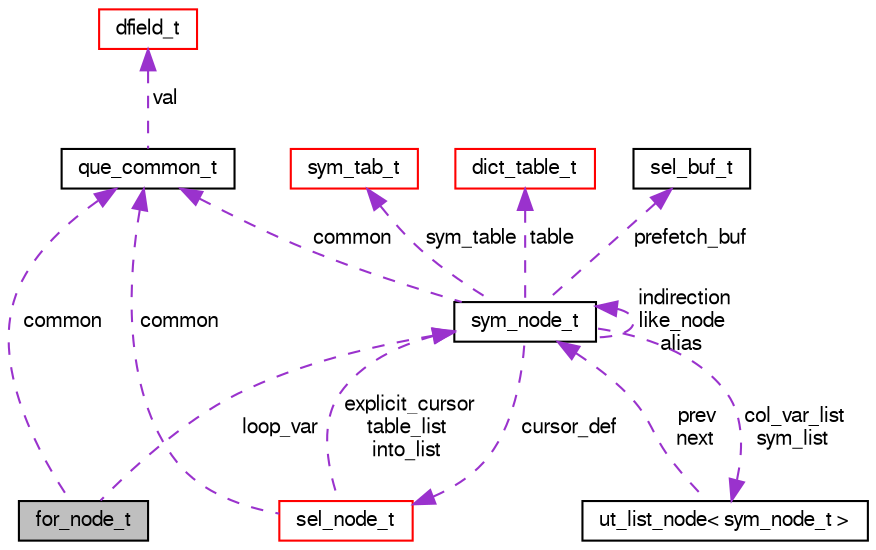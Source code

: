digraph "for_node_t"
{
  bgcolor="transparent";
  edge [fontname="FreeSans",fontsize="10",labelfontname="FreeSans",labelfontsize="10"];
  node [fontname="FreeSans",fontsize="10",shape=record];
  Node1 [label="for_node_t",height=0.2,width=0.4,color="black", fillcolor="grey75", style="filled" fontcolor="black"];
  Node2 -> Node1 [dir="back",color="darkorchid3",fontsize="10",style="dashed",label=" common" ,fontname="FreeSans"];
  Node2 [label="que_common_t",height=0.2,width=0.4,color="black",URL="$structque__common__t.html"];
  Node3 -> Node2 [dir="back",color="darkorchid3",fontsize="10",style="dashed",label=" val" ,fontname="FreeSans"];
  Node3 [label="dfield_t",height=0.2,width=0.4,color="red",URL="$structdfield__t.html"];
  Node4 -> Node1 [dir="back",color="darkorchid3",fontsize="10",style="dashed",label=" loop_var" ,fontname="FreeSans"];
  Node4 [label="sym_node_t",height=0.2,width=0.4,color="black",URL="$structsym__node__t.html"];
  Node5 -> Node4 [dir="back",color="darkorchid3",fontsize="10",style="dashed",label=" sym_table" ,fontname="FreeSans"];
  Node5 [label="sym_tab_t",height=0.2,width=0.4,color="red",URL="$structsym__tab__t.html"];
  Node2 -> Node4 [dir="back",color="darkorchid3",fontsize="10",style="dashed",label=" common" ,fontname="FreeSans"];
  Node6 -> Node4 [dir="back",color="darkorchid3",fontsize="10",style="dashed",label=" table" ,fontname="FreeSans"];
  Node6 [label="dict_table_t",height=0.2,width=0.4,color="red",URL="$structdict__table__t.html"];
  Node7 -> Node4 [dir="back",color="darkorchid3",fontsize="10",style="dashed",label=" cursor_def" ,fontname="FreeSans"];
  Node7 [label="sel_node_t",height=0.2,width=0.4,color="red",URL="$structsel__node__t.html"];
  Node2 -> Node7 [dir="back",color="darkorchid3",fontsize="10",style="dashed",label=" common" ,fontname="FreeSans"];
  Node4 -> Node7 [dir="back",color="darkorchid3",fontsize="10",style="dashed",label=" explicit_cursor\ntable_list\ninto_list" ,fontname="FreeSans"];
  Node8 -> Node4 [dir="back",color="darkorchid3",fontsize="10",style="dashed",label=" prefetch_buf" ,fontname="FreeSans"];
  Node8 [label="sel_buf_t",height=0.2,width=0.4,color="black",URL="$structsel__buf__t.html"];
  Node9 -> Node4 [dir="back",color="darkorchid3",fontsize="10",style="dashed",label=" col_var_list\nsym_list" ,fontname="FreeSans"];
  Node9 [label="ut_list_node\< sym_node_t \>",height=0.2,width=0.4,color="black",URL="$structut__list__node.html"];
  Node4 -> Node9 [dir="back",color="darkorchid3",fontsize="10",style="dashed",label=" prev\nnext" ,fontname="FreeSans"];
  Node4 -> Node4 [dir="back",color="darkorchid3",fontsize="10",style="dashed",label=" indirection\nlike_node\nalias" ,fontname="FreeSans"];
}
